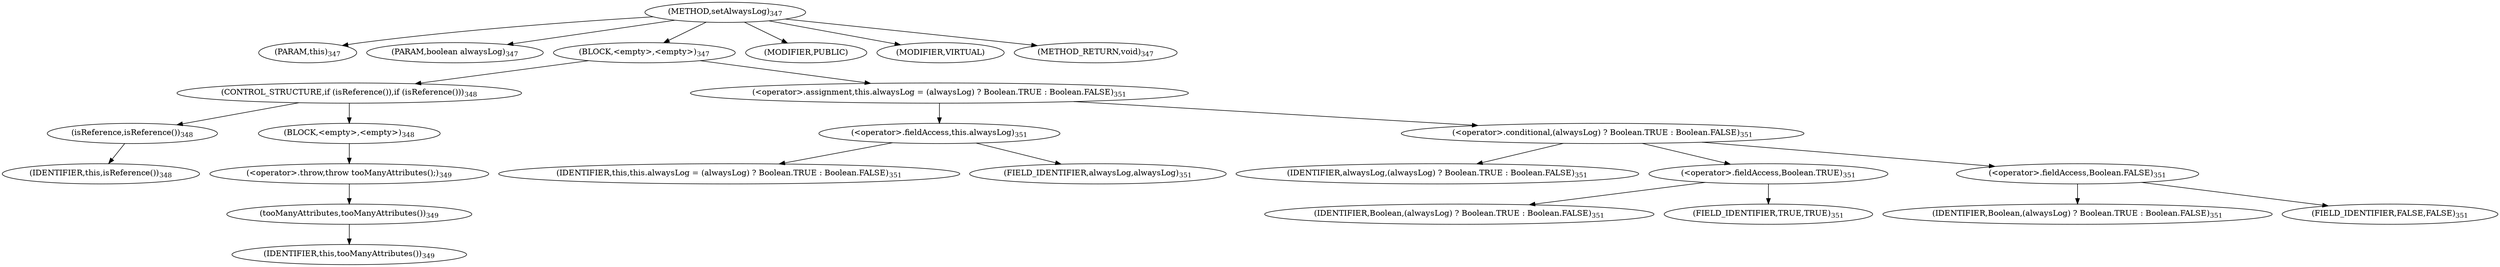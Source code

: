 digraph "setAlwaysLog" {  
"683" [label = <(METHOD,setAlwaysLog)<SUB>347</SUB>> ]
"65" [label = <(PARAM,this)<SUB>347</SUB>> ]
"684" [label = <(PARAM,boolean alwaysLog)<SUB>347</SUB>> ]
"685" [label = <(BLOCK,&lt;empty&gt;,&lt;empty&gt;)<SUB>347</SUB>> ]
"686" [label = <(CONTROL_STRUCTURE,if (isReference()),if (isReference()))<SUB>348</SUB>> ]
"687" [label = <(isReference,isReference())<SUB>348</SUB>> ]
"64" [label = <(IDENTIFIER,this,isReference())<SUB>348</SUB>> ]
"688" [label = <(BLOCK,&lt;empty&gt;,&lt;empty&gt;)<SUB>348</SUB>> ]
"689" [label = <(&lt;operator&gt;.throw,throw tooManyAttributes();)<SUB>349</SUB>> ]
"690" [label = <(tooManyAttributes,tooManyAttributes())<SUB>349</SUB>> ]
"66" [label = <(IDENTIFIER,this,tooManyAttributes())<SUB>349</SUB>> ]
"691" [label = <(&lt;operator&gt;.assignment,this.alwaysLog = (alwaysLog) ? Boolean.TRUE : Boolean.FALSE)<SUB>351</SUB>> ]
"692" [label = <(&lt;operator&gt;.fieldAccess,this.alwaysLog)<SUB>351</SUB>> ]
"67" [label = <(IDENTIFIER,this,this.alwaysLog = (alwaysLog) ? Boolean.TRUE : Boolean.FALSE)<SUB>351</SUB>> ]
"693" [label = <(FIELD_IDENTIFIER,alwaysLog,alwaysLog)<SUB>351</SUB>> ]
"694" [label = <(&lt;operator&gt;.conditional,(alwaysLog) ? Boolean.TRUE : Boolean.FALSE)<SUB>351</SUB>> ]
"695" [label = <(IDENTIFIER,alwaysLog,(alwaysLog) ? Boolean.TRUE : Boolean.FALSE)<SUB>351</SUB>> ]
"696" [label = <(&lt;operator&gt;.fieldAccess,Boolean.TRUE)<SUB>351</SUB>> ]
"697" [label = <(IDENTIFIER,Boolean,(alwaysLog) ? Boolean.TRUE : Boolean.FALSE)<SUB>351</SUB>> ]
"698" [label = <(FIELD_IDENTIFIER,TRUE,TRUE)<SUB>351</SUB>> ]
"699" [label = <(&lt;operator&gt;.fieldAccess,Boolean.FALSE)<SUB>351</SUB>> ]
"700" [label = <(IDENTIFIER,Boolean,(alwaysLog) ? Boolean.TRUE : Boolean.FALSE)<SUB>351</SUB>> ]
"701" [label = <(FIELD_IDENTIFIER,FALSE,FALSE)<SUB>351</SUB>> ]
"702" [label = <(MODIFIER,PUBLIC)> ]
"703" [label = <(MODIFIER,VIRTUAL)> ]
"704" [label = <(METHOD_RETURN,void)<SUB>347</SUB>> ]
  "683" -> "65" 
  "683" -> "684" 
  "683" -> "685" 
  "683" -> "702" 
  "683" -> "703" 
  "683" -> "704" 
  "685" -> "686" 
  "685" -> "691" 
  "686" -> "687" 
  "686" -> "688" 
  "687" -> "64" 
  "688" -> "689" 
  "689" -> "690" 
  "690" -> "66" 
  "691" -> "692" 
  "691" -> "694" 
  "692" -> "67" 
  "692" -> "693" 
  "694" -> "695" 
  "694" -> "696" 
  "694" -> "699" 
  "696" -> "697" 
  "696" -> "698" 
  "699" -> "700" 
  "699" -> "701" 
}
